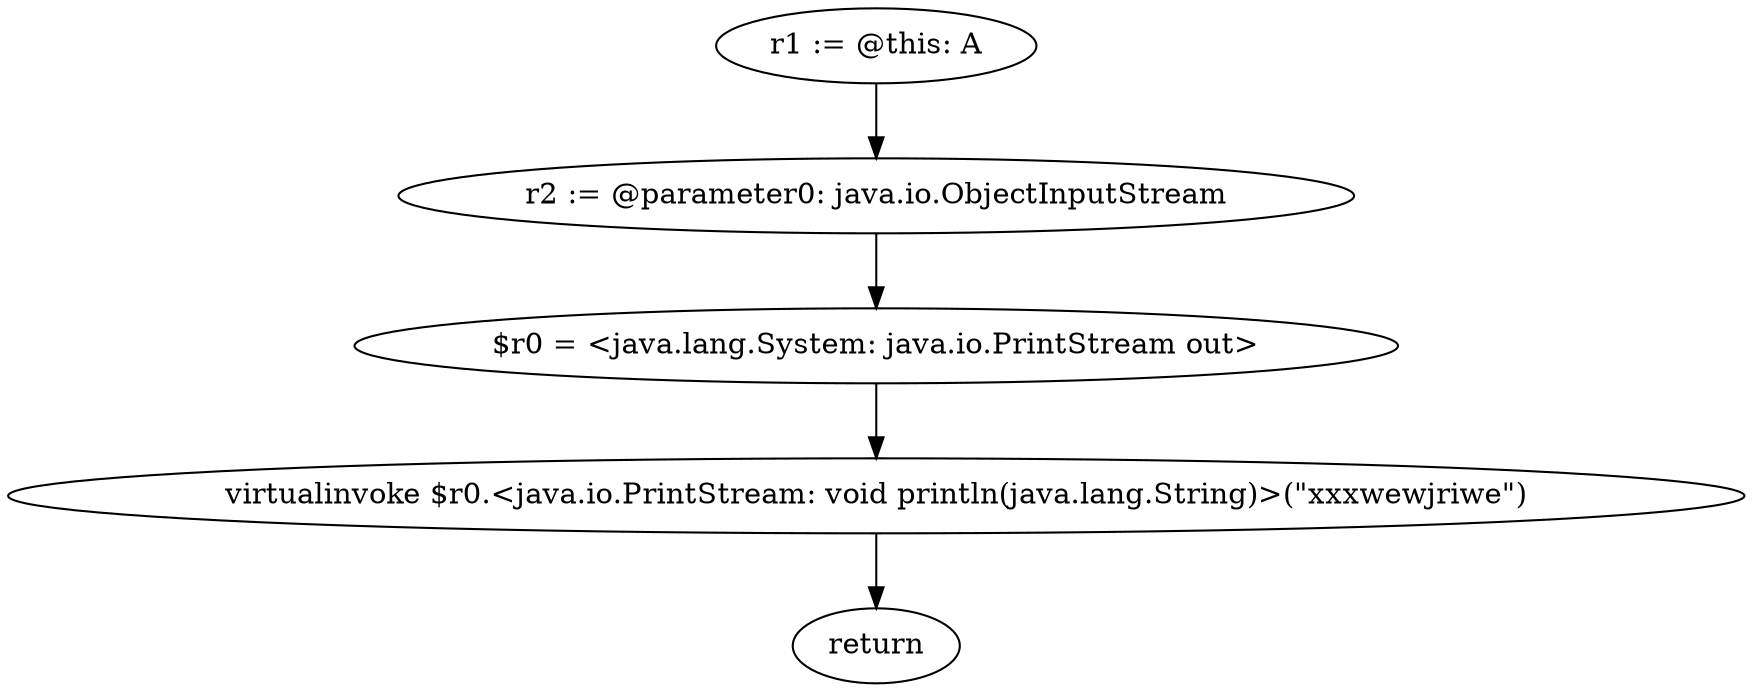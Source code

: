 digraph "unitGraph" {
    "r1 := @this: A"
    "r2 := @parameter0: java.io.ObjectInputStream"
    "$r0 = <java.lang.System: java.io.PrintStream out>"
    "virtualinvoke $r0.<java.io.PrintStream: void println(java.lang.String)>(\"xxxwewjriwe\")"
    "return"
    "r1 := @this: A"->"r2 := @parameter0: java.io.ObjectInputStream";
    "r2 := @parameter0: java.io.ObjectInputStream"->"$r0 = <java.lang.System: java.io.PrintStream out>";
    "$r0 = <java.lang.System: java.io.PrintStream out>"->"virtualinvoke $r0.<java.io.PrintStream: void println(java.lang.String)>(\"xxxwewjriwe\")";
    "virtualinvoke $r0.<java.io.PrintStream: void println(java.lang.String)>(\"xxxwewjriwe\")"->"return";
}
